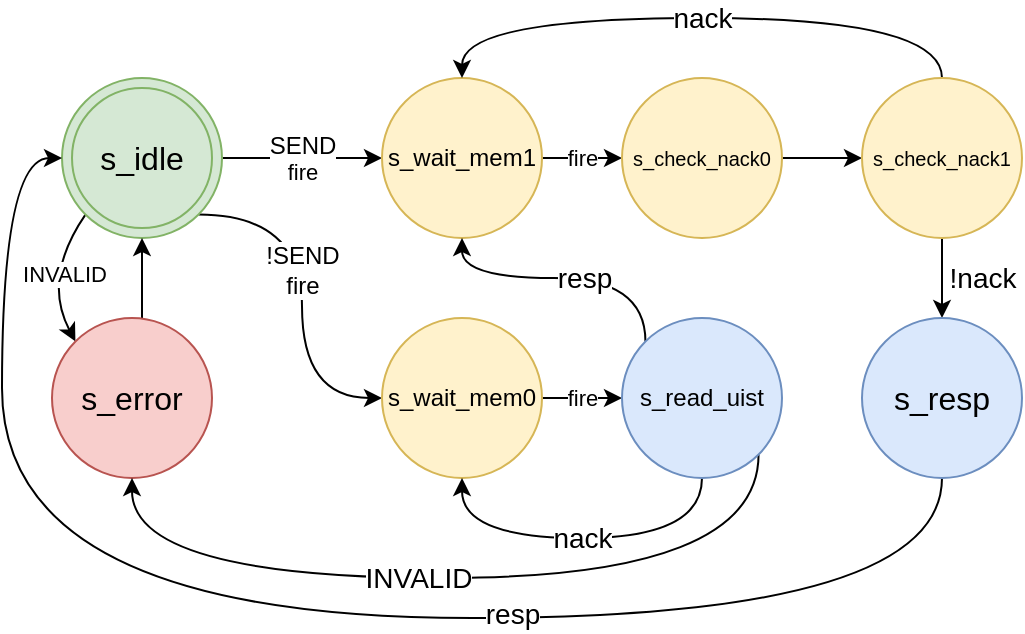 <mxfile version="21.2.3" type="device">
  <diagram name="第 1 页" id="eCCgVhke2dA6ux1tFEP2">
    <mxGraphModel dx="1392" dy="714" grid="1" gridSize="10" guides="1" tooltips="1" connect="1" arrows="1" fold="1" page="1" pageScale="1" pageWidth="827" pageHeight="1169" math="0" shadow="0">
      <root>
        <mxCell id="0" />
        <mxCell id="1" parent="0" />
        <mxCell id="Oxxcs7foB_DOH497s2IC-8" style="orthogonalLoop=1;jettySize=auto;html=1;exitX=0;exitY=1;exitDx=0;exitDy=0;entryX=0;entryY=0;entryDx=0;entryDy=0;curved=1;" edge="1" parent="1" source="Oxxcs7foB_DOH497s2IC-1" target="Oxxcs7foB_DOH497s2IC-6">
          <mxGeometry relative="1" as="geometry">
            <Array as="points">
              <mxPoint x="70" y="140" />
            </Array>
          </mxGeometry>
        </mxCell>
        <mxCell id="Oxxcs7foB_DOH497s2IC-12" value="INVALID" style="edgeLabel;html=1;align=center;verticalAlign=middle;resizable=0;points=[];" vertex="1" connectable="0" parent="Oxxcs7foB_DOH497s2IC-8">
          <mxGeometry x="-0.177" y="8" relative="1" as="geometry">
            <mxPoint as="offset" />
          </mxGeometry>
        </mxCell>
        <mxCell id="Oxxcs7foB_DOH497s2IC-15" style="edgeStyle=orthogonalEdgeStyle;orthogonalLoop=1;jettySize=auto;html=1;exitX=1;exitY=1;exitDx=0;exitDy=0;entryX=0;entryY=0.5;entryDx=0;entryDy=0;curved=1;" edge="1" parent="1" source="Oxxcs7foB_DOH497s2IC-1" target="Oxxcs7foB_DOH497s2IC-5">
          <mxGeometry relative="1" as="geometry" />
        </mxCell>
        <mxCell id="Oxxcs7foB_DOH497s2IC-19" value="&lt;font style=&quot;font-size: 12px;&quot;&gt;!SEND&lt;br&gt;fire&lt;br&gt;&lt;/font&gt;" style="edgeLabel;html=1;align=center;verticalAlign=middle;resizable=0;points=[];" vertex="1" connectable="0" parent="Oxxcs7foB_DOH497s2IC-15">
          <mxGeometry x="-0.14" relative="1" as="geometry">
            <mxPoint as="offset" />
          </mxGeometry>
        </mxCell>
        <mxCell id="Oxxcs7foB_DOH497s2IC-17" value="&lt;font style=&quot;&quot;&gt;&lt;span style=&quot;font-size: 12px;&quot;&gt;SEND&lt;br&gt;&lt;/span&gt;fire&lt;br&gt;&lt;/font&gt;" style="edgeStyle=orthogonalEdgeStyle;rounded=0;orthogonalLoop=1;jettySize=auto;html=1;entryX=0;entryY=0.5;entryDx=0;entryDy=0;" edge="1" parent="1">
          <mxGeometry relative="1" as="geometry">
            <mxPoint x="160" y="80" as="sourcePoint" />
            <mxPoint x="240" y="80" as="targetPoint" />
            <Array as="points">
              <mxPoint x="210" y="80" />
              <mxPoint x="210" y="80" />
            </Array>
          </mxGeometry>
        </mxCell>
        <mxCell id="Oxxcs7foB_DOH497s2IC-1" value="" style="ellipse;whiteSpace=wrap;html=1;aspect=fixed;fillColor=#d5e8d4;strokeColor=#82b366;" vertex="1" parent="1">
          <mxGeometry x="80" y="40" width="80" height="80" as="geometry" />
        </mxCell>
        <mxCell id="Oxxcs7foB_DOH497s2IC-2" value="&lt;font style=&quot;font-size: 16px;&quot;&gt;s_idle&lt;/font&gt;" style="ellipse;whiteSpace=wrap;html=1;aspect=fixed;fillColor=#d5e8d4;strokeColor=#82b366;" vertex="1" parent="1">
          <mxGeometry x="85" y="45" width="70" height="70" as="geometry" />
        </mxCell>
        <mxCell id="Oxxcs7foB_DOH497s2IC-25" value="fire" style="edgeStyle=orthogonalEdgeStyle;rounded=0;orthogonalLoop=1;jettySize=auto;html=1;exitX=1;exitY=0.5;exitDx=0;exitDy=0;entryX=0;entryY=0.5;entryDx=0;entryDy=0;" edge="1" parent="1" source="Oxxcs7foB_DOH497s2IC-4" target="Oxxcs7foB_DOH497s2IC-20">
          <mxGeometry relative="1" as="geometry" />
        </mxCell>
        <mxCell id="Oxxcs7foB_DOH497s2IC-4" value="s_wait_mem1" style="ellipse;whiteSpace=wrap;html=1;aspect=fixed;fillColor=#fff2cc;strokeColor=#d6b656;" vertex="1" parent="1">
          <mxGeometry x="240" y="40" width="80" height="80" as="geometry" />
        </mxCell>
        <mxCell id="Oxxcs7foB_DOH497s2IC-24" value="fire" style="edgeStyle=orthogonalEdgeStyle;rounded=0;orthogonalLoop=1;jettySize=auto;html=1;entryX=0;entryY=0.5;entryDx=0;entryDy=0;" edge="1" parent="1" source="Oxxcs7foB_DOH497s2IC-5" target="Oxxcs7foB_DOH497s2IC-22">
          <mxGeometry relative="1" as="geometry" />
        </mxCell>
        <mxCell id="Oxxcs7foB_DOH497s2IC-5" value="s_wait_mem0" style="ellipse;whiteSpace=wrap;html=1;aspect=fixed;fillColor=#fff2cc;strokeColor=#d6b656;" vertex="1" parent="1">
          <mxGeometry x="240" y="160" width="80" height="80" as="geometry" />
        </mxCell>
        <mxCell id="Oxxcs7foB_DOH497s2IC-10" style="edgeStyle=orthogonalEdgeStyle;orthogonalLoop=1;jettySize=auto;html=1;entryX=0.5;entryY=1;entryDx=0;entryDy=0;curved=1;" edge="1" parent="1" source="Oxxcs7foB_DOH497s2IC-6" target="Oxxcs7foB_DOH497s2IC-1">
          <mxGeometry relative="1" as="geometry">
            <Array as="points">
              <mxPoint x="120" y="150" />
              <mxPoint x="120" y="150" />
            </Array>
          </mxGeometry>
        </mxCell>
        <mxCell id="Oxxcs7foB_DOH497s2IC-6" value="&lt;font style=&quot;font-size: 16px;&quot;&gt;s_error&lt;/font&gt;" style="ellipse;whiteSpace=wrap;html=1;aspect=fixed;fillColor=#f8cecc;strokeColor=#b85450;" vertex="1" parent="1">
          <mxGeometry x="75" y="160" width="80" height="80" as="geometry" />
        </mxCell>
        <mxCell id="Oxxcs7foB_DOH497s2IC-26" style="edgeStyle=orthogonalEdgeStyle;rounded=0;orthogonalLoop=1;jettySize=auto;html=1;exitX=1;exitY=0.5;exitDx=0;exitDy=0;entryX=0;entryY=0.5;entryDx=0;entryDy=0;" edge="1" parent="1" source="Oxxcs7foB_DOH497s2IC-20" target="Oxxcs7foB_DOH497s2IC-21">
          <mxGeometry relative="1" as="geometry" />
        </mxCell>
        <mxCell id="Oxxcs7foB_DOH497s2IC-20" value="&lt;font style=&quot;font-size: 10px;&quot;&gt;s_check_nack0&lt;/font&gt;" style="ellipse;whiteSpace=wrap;html=1;aspect=fixed;fillColor=#fff2cc;strokeColor=#d6b656;" vertex="1" parent="1">
          <mxGeometry x="360" y="40" width="80" height="80" as="geometry" />
        </mxCell>
        <mxCell id="Oxxcs7foB_DOH497s2IC-31" value="&lt;font style=&quot;font-size: 14px;&quot;&gt;nack&lt;/font&gt;" style="edgeStyle=orthogonalEdgeStyle;orthogonalLoop=1;jettySize=auto;html=1;entryX=0.5;entryY=0;entryDx=0;entryDy=0;curved=1;" edge="1" parent="1" source="Oxxcs7foB_DOH497s2IC-21" target="Oxxcs7foB_DOH497s2IC-4">
          <mxGeometry relative="1" as="geometry">
            <Array as="points">
              <mxPoint x="520" y="10" />
              <mxPoint x="280" y="10" />
            </Array>
          </mxGeometry>
        </mxCell>
        <mxCell id="Oxxcs7foB_DOH497s2IC-32" value="&lt;font style=&quot;font-size: 14px;&quot;&gt;!nack&lt;/font&gt;" style="edgeStyle=orthogonalEdgeStyle;rounded=0;orthogonalLoop=1;jettySize=auto;html=1;exitX=0.5;exitY=1;exitDx=0;exitDy=0;entryX=0.5;entryY=0;entryDx=0;entryDy=0;" edge="1" parent="1" source="Oxxcs7foB_DOH497s2IC-21" target="Oxxcs7foB_DOH497s2IC-23">
          <mxGeometry y="20" relative="1" as="geometry">
            <Array as="points">
              <mxPoint x="520" y="130" />
              <mxPoint x="520" y="130" />
            </Array>
            <mxPoint as="offset" />
          </mxGeometry>
        </mxCell>
        <mxCell id="Oxxcs7foB_DOH497s2IC-21" value="&lt;font style=&quot;font-size: 10px;&quot;&gt;s_check_nack1&lt;/font&gt;" style="ellipse;whiteSpace=wrap;html=1;aspect=fixed;fillColor=#fff2cc;strokeColor=#d6b656;" vertex="1" parent="1">
          <mxGeometry x="480" y="40" width="80" height="80" as="geometry" />
        </mxCell>
        <mxCell id="Oxxcs7foB_DOH497s2IC-27" style="edgeStyle=orthogonalEdgeStyle;orthogonalLoop=1;jettySize=auto;html=1;exitX=0;exitY=0;exitDx=0;exitDy=0;entryX=0.5;entryY=1;entryDx=0;entryDy=0;curved=1;" edge="1" parent="1" source="Oxxcs7foB_DOH497s2IC-22" target="Oxxcs7foB_DOH497s2IC-4">
          <mxGeometry relative="1" as="geometry">
            <Array as="points">
              <mxPoint x="372" y="140" />
              <mxPoint x="280" y="140" />
            </Array>
          </mxGeometry>
        </mxCell>
        <mxCell id="Oxxcs7foB_DOH497s2IC-33" value="&lt;font style=&quot;font-size: 14px;&quot;&gt;resp&lt;/font&gt;" style="edgeLabel;html=1;align=center;verticalAlign=middle;resizable=0;points=[];" vertex="1" connectable="0" parent="Oxxcs7foB_DOH497s2IC-27">
          <mxGeometry x="-0.125" y="-12" relative="1" as="geometry">
            <mxPoint y="12" as="offset" />
          </mxGeometry>
        </mxCell>
        <mxCell id="Oxxcs7foB_DOH497s2IC-28" value="&lt;font style=&quot;font-size: 14px;&quot;&gt;nack&lt;/font&gt;" style="edgeStyle=orthogonalEdgeStyle;orthogonalLoop=1;jettySize=auto;html=1;entryX=0.5;entryY=1;entryDx=0;entryDy=0;curved=1;" edge="1" parent="1" source="Oxxcs7foB_DOH497s2IC-22" target="Oxxcs7foB_DOH497s2IC-5">
          <mxGeometry relative="1" as="geometry">
            <Array as="points">
              <mxPoint x="400" y="270" />
              <mxPoint x="280" y="270" />
            </Array>
          </mxGeometry>
        </mxCell>
        <mxCell id="Oxxcs7foB_DOH497s2IC-29" style="edgeStyle=orthogonalEdgeStyle;orthogonalLoop=1;jettySize=auto;html=1;exitX=1;exitY=1;exitDx=0;exitDy=0;entryX=0.5;entryY=1;entryDx=0;entryDy=0;curved=1;" edge="1" parent="1" source="Oxxcs7foB_DOH497s2IC-22" target="Oxxcs7foB_DOH497s2IC-6">
          <mxGeometry relative="1" as="geometry">
            <Array as="points">
              <mxPoint x="428" y="290" />
              <mxPoint x="115" y="290" />
            </Array>
          </mxGeometry>
        </mxCell>
        <mxCell id="Oxxcs7foB_DOH497s2IC-30" value="&lt;font style=&quot;font-size: 14px;&quot;&gt;INVALID&lt;/font&gt;" style="edgeLabel;html=1;align=center;verticalAlign=middle;resizable=0;points=[];" vertex="1" connectable="0" parent="Oxxcs7foB_DOH497s2IC-29">
          <mxGeometry x="0.092" y="4" relative="1" as="geometry">
            <mxPoint y="-4" as="offset" />
          </mxGeometry>
        </mxCell>
        <mxCell id="Oxxcs7foB_DOH497s2IC-22" value="s_read_uist" style="ellipse;whiteSpace=wrap;html=1;aspect=fixed;fillColor=#dae8fc;strokeColor=#6c8ebf;" vertex="1" parent="1">
          <mxGeometry x="360" y="160" width="80" height="80" as="geometry" />
        </mxCell>
        <mxCell id="Oxxcs7foB_DOH497s2IC-34" style="edgeStyle=orthogonalEdgeStyle;orthogonalLoop=1;jettySize=auto;html=1;exitX=0.5;exitY=1;exitDx=0;exitDy=0;curved=1;" edge="1" parent="1" source="Oxxcs7foB_DOH497s2IC-23">
          <mxGeometry relative="1" as="geometry">
            <mxPoint x="80" y="80" as="targetPoint" />
            <Array as="points">
              <mxPoint x="520" y="310" />
              <mxPoint x="50" y="310" />
              <mxPoint x="50" y="80" />
            </Array>
          </mxGeometry>
        </mxCell>
        <mxCell id="Oxxcs7foB_DOH497s2IC-35" value="&lt;font style=&quot;font-size: 14px;&quot;&gt;resp&lt;/font&gt;" style="edgeLabel;html=1;align=center;verticalAlign=middle;resizable=0;points=[];" vertex="1" connectable="0" parent="Oxxcs7foB_DOH497s2IC-34">
          <mxGeometry x="-0.287" y="-2" relative="1" as="geometry">
            <mxPoint as="offset" />
          </mxGeometry>
        </mxCell>
        <mxCell id="Oxxcs7foB_DOH497s2IC-23" value="&lt;font style=&quot;font-size: 16px;&quot;&gt;s_resp&lt;/font&gt;" style="ellipse;whiteSpace=wrap;html=1;aspect=fixed;fillColor=#dae8fc;strokeColor=#6c8ebf;" vertex="1" parent="1">
          <mxGeometry x="480" y="160" width="80" height="80" as="geometry" />
        </mxCell>
      </root>
    </mxGraphModel>
  </diagram>
</mxfile>
